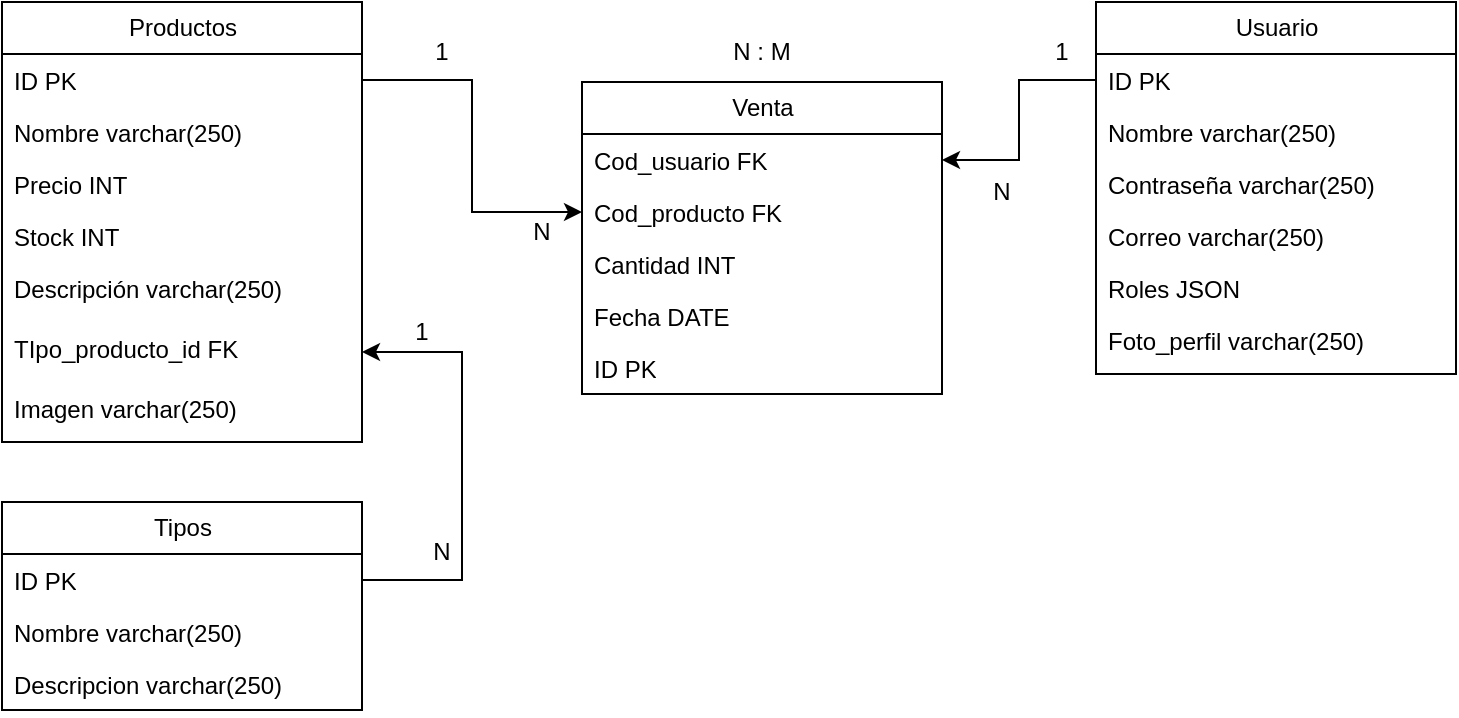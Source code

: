 <mxfile version="26.0.11">
  <diagram name="Página-1" id="gNDLW_Uk3RehQbitiQUv">
    <mxGraphModel dx="884" dy="462" grid="1" gridSize="10" guides="1" tooltips="1" connect="1" arrows="1" fold="1" page="1" pageScale="1" pageWidth="827" pageHeight="1169" math="0" shadow="0">
      <root>
        <mxCell id="0" />
        <mxCell id="1" parent="0" />
        <mxCell id="Cflmr84hoL5j5Frfkjcw-1" value="Productos" style="swimlane;fontStyle=0;childLayout=stackLayout;horizontal=1;startSize=26;fillColor=none;horizontalStack=0;resizeParent=1;resizeParentMax=0;resizeLast=0;collapsible=1;marginBottom=0;html=1;" parent="1" vertex="1">
          <mxGeometry x="100" y="60" width="180" height="220" as="geometry" />
        </mxCell>
        <mxCell id="Cflmr84hoL5j5Frfkjcw-2" value="ID PK" style="text;strokeColor=none;fillColor=none;align=left;verticalAlign=top;spacingLeft=4;spacingRight=4;overflow=hidden;rotatable=0;points=[[0,0.5],[1,0.5]];portConstraint=eastwest;whiteSpace=wrap;html=1;" parent="Cflmr84hoL5j5Frfkjcw-1" vertex="1">
          <mxGeometry y="26" width="180" height="26" as="geometry" />
        </mxCell>
        <mxCell id="Cflmr84hoL5j5Frfkjcw-3" value="Nombre varchar(250)" style="text;strokeColor=none;fillColor=none;align=left;verticalAlign=top;spacingLeft=4;spacingRight=4;overflow=hidden;rotatable=0;points=[[0,0.5],[1,0.5]];portConstraint=eastwest;whiteSpace=wrap;html=1;" parent="Cflmr84hoL5j5Frfkjcw-1" vertex="1">
          <mxGeometry y="52" width="180" height="26" as="geometry" />
        </mxCell>
        <mxCell id="Cflmr84hoL5j5Frfkjcw-6" value="&lt;div&gt;Precio INT&lt;/div&gt;&lt;div&gt;&lt;br&gt;&lt;/div&gt;" style="text;strokeColor=none;fillColor=none;align=left;verticalAlign=top;spacingLeft=4;spacingRight=4;overflow=hidden;rotatable=0;points=[[0,0.5],[1,0.5]];portConstraint=eastwest;whiteSpace=wrap;html=1;" parent="Cflmr84hoL5j5Frfkjcw-1" vertex="1">
          <mxGeometry y="78" width="180" height="26" as="geometry" />
        </mxCell>
        <mxCell id="Cflmr84hoL5j5Frfkjcw-5" value="Stock INT" style="text;strokeColor=none;fillColor=none;align=left;verticalAlign=top;spacingLeft=4;spacingRight=4;overflow=hidden;rotatable=0;points=[[0,0.5],[1,0.5]];portConstraint=eastwest;whiteSpace=wrap;html=1;" parent="Cflmr84hoL5j5Frfkjcw-1" vertex="1">
          <mxGeometry y="104" width="180" height="26" as="geometry" />
        </mxCell>
        <mxCell id="Cflmr84hoL5j5Frfkjcw-7" value="Descripción varchar(250)" style="text;strokeColor=none;fillColor=none;align=left;verticalAlign=top;spacingLeft=4;spacingRight=4;overflow=hidden;rotatable=0;points=[[0,0.5],[1,0.5]];portConstraint=eastwest;whiteSpace=wrap;html=1;" parent="Cflmr84hoL5j5Frfkjcw-1" vertex="1">
          <mxGeometry y="130" width="180" height="30" as="geometry" />
        </mxCell>
        <mxCell id="Cflmr84hoL5j5Frfkjcw-8" value="TIpo_producto_id&lt;span style=&quot;background-color: transparent; color: light-dark(rgb(0, 0, 0), rgb(255, 255, 255));&quot;&gt;&amp;nbsp;FK&lt;/span&gt;" style="text;strokeColor=none;fillColor=none;align=left;verticalAlign=top;spacingLeft=4;spacingRight=4;overflow=hidden;rotatable=0;points=[[0,0.5],[1,0.5]];portConstraint=eastwest;whiteSpace=wrap;html=1;" parent="Cflmr84hoL5j5Frfkjcw-1" vertex="1">
          <mxGeometry y="160" width="180" height="30" as="geometry" />
        </mxCell>
        <mxCell id="Cflmr84hoL5j5Frfkjcw-4" value="Imagen varchar(250)" style="text;strokeColor=none;fillColor=none;align=left;verticalAlign=top;spacingLeft=4;spacingRight=4;overflow=hidden;rotatable=0;points=[[0,0.5],[1,0.5]];portConstraint=eastwest;whiteSpace=wrap;html=1;" parent="Cflmr84hoL5j5Frfkjcw-1" vertex="1">
          <mxGeometry y="190" width="180" height="30" as="geometry" />
        </mxCell>
        <mxCell id="Cflmr84hoL5j5Frfkjcw-9" value="Venta" style="swimlane;fontStyle=0;childLayout=stackLayout;horizontal=1;startSize=26;fillColor=none;horizontalStack=0;resizeParent=1;resizeParentMax=0;resizeLast=0;collapsible=1;marginBottom=0;html=1;" parent="1" vertex="1">
          <mxGeometry x="390" y="100" width="180" height="156" as="geometry" />
        </mxCell>
        <mxCell id="Cflmr84hoL5j5Frfkjcw-10" value="Cod_usuario FK" style="text;strokeColor=none;fillColor=none;align=left;verticalAlign=top;spacingLeft=4;spacingRight=4;overflow=hidden;rotatable=0;points=[[0,0.5],[1,0.5]];portConstraint=eastwest;whiteSpace=wrap;html=1;" parent="Cflmr84hoL5j5Frfkjcw-9" vertex="1">
          <mxGeometry y="26" width="180" height="26" as="geometry" />
        </mxCell>
        <mxCell id="Cflmr84hoL5j5Frfkjcw-11" value="Cod_producto FK" style="text;strokeColor=none;fillColor=none;align=left;verticalAlign=top;spacingLeft=4;spacingRight=4;overflow=hidden;rotatable=0;points=[[0,0.5],[1,0.5]];portConstraint=eastwest;whiteSpace=wrap;html=1;" parent="Cflmr84hoL5j5Frfkjcw-9" vertex="1">
          <mxGeometry y="52" width="180" height="26" as="geometry" />
        </mxCell>
        <mxCell id="Cflmr84hoL5j5Frfkjcw-12" value="Cantidad INT" style="text;strokeColor=none;fillColor=none;align=left;verticalAlign=top;spacingLeft=4;spacingRight=4;overflow=hidden;rotatable=0;points=[[0,0.5],[1,0.5]];portConstraint=eastwest;whiteSpace=wrap;html=1;" parent="Cflmr84hoL5j5Frfkjcw-9" vertex="1">
          <mxGeometry y="78" width="180" height="26" as="geometry" />
        </mxCell>
        <mxCell id="0dHwjrej8lXnduFL6xhD-1" value="Fecha DATE" style="text;strokeColor=none;fillColor=none;align=left;verticalAlign=top;spacingLeft=4;spacingRight=4;overflow=hidden;rotatable=0;points=[[0,0.5],[1,0.5]];portConstraint=eastwest;whiteSpace=wrap;html=1;" vertex="1" parent="Cflmr84hoL5j5Frfkjcw-9">
          <mxGeometry y="104" width="180" height="26" as="geometry" />
        </mxCell>
        <mxCell id="Cflmr84hoL5j5Frfkjcw-13" value="ID PK" style="text;strokeColor=none;fillColor=none;align=left;verticalAlign=top;spacingLeft=4;spacingRight=4;overflow=hidden;rotatable=0;points=[[0,0.5],[1,0.5]];portConstraint=eastwest;whiteSpace=wrap;html=1;" parent="Cflmr84hoL5j5Frfkjcw-9" vertex="1">
          <mxGeometry y="130" width="180" height="26" as="geometry" />
        </mxCell>
        <mxCell id="Cflmr84hoL5j5Frfkjcw-17" value="Usuario" style="swimlane;fontStyle=0;childLayout=stackLayout;horizontal=1;startSize=26;fillColor=none;horizontalStack=0;resizeParent=1;resizeParentMax=0;resizeLast=0;collapsible=1;marginBottom=0;html=1;" parent="1" vertex="1">
          <mxGeometry x="647" y="60" width="180" height="186" as="geometry" />
        </mxCell>
        <mxCell id="Cflmr84hoL5j5Frfkjcw-18" value="ID PK" style="text;strokeColor=none;fillColor=none;align=left;verticalAlign=top;spacingLeft=4;spacingRight=4;overflow=hidden;rotatable=0;points=[[0,0.5],[1,0.5]];portConstraint=eastwest;whiteSpace=wrap;html=1;" parent="Cflmr84hoL5j5Frfkjcw-17" vertex="1">
          <mxGeometry y="26" width="180" height="26" as="geometry" />
        </mxCell>
        <mxCell id="Cflmr84hoL5j5Frfkjcw-19" value="Nombre varchar(250)" style="text;strokeColor=none;fillColor=none;align=left;verticalAlign=top;spacingLeft=4;spacingRight=4;overflow=hidden;rotatable=0;points=[[0,0.5],[1,0.5]];portConstraint=eastwest;whiteSpace=wrap;html=1;" parent="Cflmr84hoL5j5Frfkjcw-17" vertex="1">
          <mxGeometry y="52" width="180" height="26" as="geometry" />
        </mxCell>
        <mxCell id="Cflmr84hoL5j5Frfkjcw-20" value="Contraseña varchar(250)" style="text;strokeColor=none;fillColor=none;align=left;verticalAlign=top;spacingLeft=4;spacingRight=4;overflow=hidden;rotatable=0;points=[[0,0.5],[1,0.5]];portConstraint=eastwest;whiteSpace=wrap;html=1;" parent="Cflmr84hoL5j5Frfkjcw-17" vertex="1">
          <mxGeometry y="78" width="180" height="26" as="geometry" />
        </mxCell>
        <mxCell id="Cflmr84hoL5j5Frfkjcw-21" value="Correo varchar(250)" style="text;strokeColor=none;fillColor=none;align=left;verticalAlign=top;spacingLeft=4;spacingRight=4;overflow=hidden;rotatable=0;points=[[0,0.5],[1,0.5]];portConstraint=eastwest;whiteSpace=wrap;html=1;" parent="Cflmr84hoL5j5Frfkjcw-17" vertex="1">
          <mxGeometry y="104" width="180" height="26" as="geometry" />
        </mxCell>
        <mxCell id="0dHwjrej8lXnduFL6xhD-2" value="Roles JSON" style="text;strokeColor=none;fillColor=none;align=left;verticalAlign=top;spacingLeft=4;spacingRight=4;overflow=hidden;rotatable=0;points=[[0,0.5],[1,0.5]];portConstraint=eastwest;whiteSpace=wrap;html=1;" vertex="1" parent="Cflmr84hoL5j5Frfkjcw-17">
          <mxGeometry y="130" width="180" height="26" as="geometry" />
        </mxCell>
        <mxCell id="Cflmr84hoL5j5Frfkjcw-22" value="Foto_perfil varchar(250)" style="text;strokeColor=none;fillColor=none;align=left;verticalAlign=top;spacingLeft=4;spacingRight=4;overflow=hidden;rotatable=0;points=[[0,0.5],[1,0.5]];portConstraint=eastwest;whiteSpace=wrap;html=1;" parent="Cflmr84hoL5j5Frfkjcw-17" vertex="1">
          <mxGeometry y="156" width="180" height="30" as="geometry" />
        </mxCell>
        <mxCell id="Cflmr84hoL5j5Frfkjcw-25" value="Tipos" style="swimlane;fontStyle=0;childLayout=stackLayout;horizontal=1;startSize=26;fillColor=none;horizontalStack=0;resizeParent=1;resizeParentMax=0;resizeLast=0;collapsible=1;marginBottom=0;html=1;" parent="1" vertex="1">
          <mxGeometry x="100" y="310" width="180" height="104" as="geometry" />
        </mxCell>
        <mxCell id="Cflmr84hoL5j5Frfkjcw-26" value="ID PK" style="text;strokeColor=none;fillColor=none;align=left;verticalAlign=top;spacingLeft=4;spacingRight=4;overflow=hidden;rotatable=0;points=[[0,0.5],[1,0.5]];portConstraint=eastwest;whiteSpace=wrap;html=1;" parent="Cflmr84hoL5j5Frfkjcw-25" vertex="1">
          <mxGeometry y="26" width="180" height="26" as="geometry" />
        </mxCell>
        <mxCell id="Cflmr84hoL5j5Frfkjcw-27" value="Nombre varchar(250)" style="text;strokeColor=none;fillColor=none;align=left;verticalAlign=top;spacingLeft=4;spacingRight=4;overflow=hidden;rotatable=0;points=[[0,0.5],[1,0.5]];portConstraint=eastwest;whiteSpace=wrap;html=1;" parent="Cflmr84hoL5j5Frfkjcw-25" vertex="1">
          <mxGeometry y="52" width="180" height="26" as="geometry" />
        </mxCell>
        <mxCell id="Cflmr84hoL5j5Frfkjcw-28" value="Descripcion varchar(250)" style="text;strokeColor=none;fillColor=none;align=left;verticalAlign=top;spacingLeft=4;spacingRight=4;overflow=hidden;rotatable=0;points=[[0,0.5],[1,0.5]];portConstraint=eastwest;whiteSpace=wrap;html=1;" parent="Cflmr84hoL5j5Frfkjcw-25" vertex="1">
          <mxGeometry y="78" width="180" height="26" as="geometry" />
        </mxCell>
        <mxCell id="Cflmr84hoL5j5Frfkjcw-30" style="edgeStyle=orthogonalEdgeStyle;rounded=0;orthogonalLoop=1;jettySize=auto;html=1;exitX=1;exitY=0.5;exitDx=0;exitDy=0;entryX=1;entryY=0.5;entryDx=0;entryDy=0;" parent="1" source="Cflmr84hoL5j5Frfkjcw-26" target="Cflmr84hoL5j5Frfkjcw-8" edge="1">
          <mxGeometry relative="1" as="geometry">
            <Array as="points">
              <mxPoint x="330" y="349" />
              <mxPoint x="330" y="235" />
            </Array>
          </mxGeometry>
        </mxCell>
        <mxCell id="Cflmr84hoL5j5Frfkjcw-31" style="edgeStyle=orthogonalEdgeStyle;rounded=0;orthogonalLoop=1;jettySize=auto;html=1;exitX=1;exitY=0.5;exitDx=0;exitDy=0;entryX=0;entryY=0.5;entryDx=0;entryDy=0;" parent="1" source="Cflmr84hoL5j5Frfkjcw-2" target="Cflmr84hoL5j5Frfkjcw-11" edge="1">
          <mxGeometry relative="1" as="geometry" />
        </mxCell>
        <mxCell id="Cflmr84hoL5j5Frfkjcw-32" style="edgeStyle=orthogonalEdgeStyle;rounded=0;orthogonalLoop=1;jettySize=auto;html=1;exitX=0;exitY=0.5;exitDx=0;exitDy=0;entryX=1;entryY=0.5;entryDx=0;entryDy=0;" parent="1" source="Cflmr84hoL5j5Frfkjcw-18" target="Cflmr84hoL5j5Frfkjcw-10" edge="1">
          <mxGeometry relative="1" as="geometry" />
        </mxCell>
        <mxCell id="Cflmr84hoL5j5Frfkjcw-33" value="N : M" style="text;html=1;align=center;verticalAlign=middle;whiteSpace=wrap;rounded=0;" parent="1" vertex="1">
          <mxGeometry x="450" y="70" width="60" height="30" as="geometry" />
        </mxCell>
        <mxCell id="Cflmr84hoL5j5Frfkjcw-34" value="1" style="text;html=1;align=center;verticalAlign=middle;whiteSpace=wrap;rounded=0;" parent="1" vertex="1">
          <mxGeometry x="290" y="70" width="60" height="30" as="geometry" />
        </mxCell>
        <mxCell id="Cflmr84hoL5j5Frfkjcw-35" value="1" style="text;html=1;align=center;verticalAlign=middle;whiteSpace=wrap;rounded=0;" parent="1" vertex="1">
          <mxGeometry x="600" y="70" width="60" height="30" as="geometry" />
        </mxCell>
        <mxCell id="Cflmr84hoL5j5Frfkjcw-36" value="N" style="text;html=1;align=center;verticalAlign=middle;whiteSpace=wrap;rounded=0;" parent="1" vertex="1">
          <mxGeometry x="340" y="160" width="60" height="30" as="geometry" />
        </mxCell>
        <mxCell id="Cflmr84hoL5j5Frfkjcw-37" value="N" style="text;html=1;align=center;verticalAlign=middle;whiteSpace=wrap;rounded=0;" parent="1" vertex="1">
          <mxGeometry x="570" y="140" width="60" height="30" as="geometry" />
        </mxCell>
        <mxCell id="Cflmr84hoL5j5Frfkjcw-38" value="N" style="text;html=1;align=center;verticalAlign=middle;whiteSpace=wrap;rounded=0;" parent="1" vertex="1">
          <mxGeometry x="290" y="320" width="60" height="30" as="geometry" />
        </mxCell>
        <mxCell id="Cflmr84hoL5j5Frfkjcw-39" value="1" style="text;html=1;align=center;verticalAlign=middle;whiteSpace=wrap;rounded=0;" parent="1" vertex="1">
          <mxGeometry x="280" y="210" width="60" height="30" as="geometry" />
        </mxCell>
      </root>
    </mxGraphModel>
  </diagram>
</mxfile>
